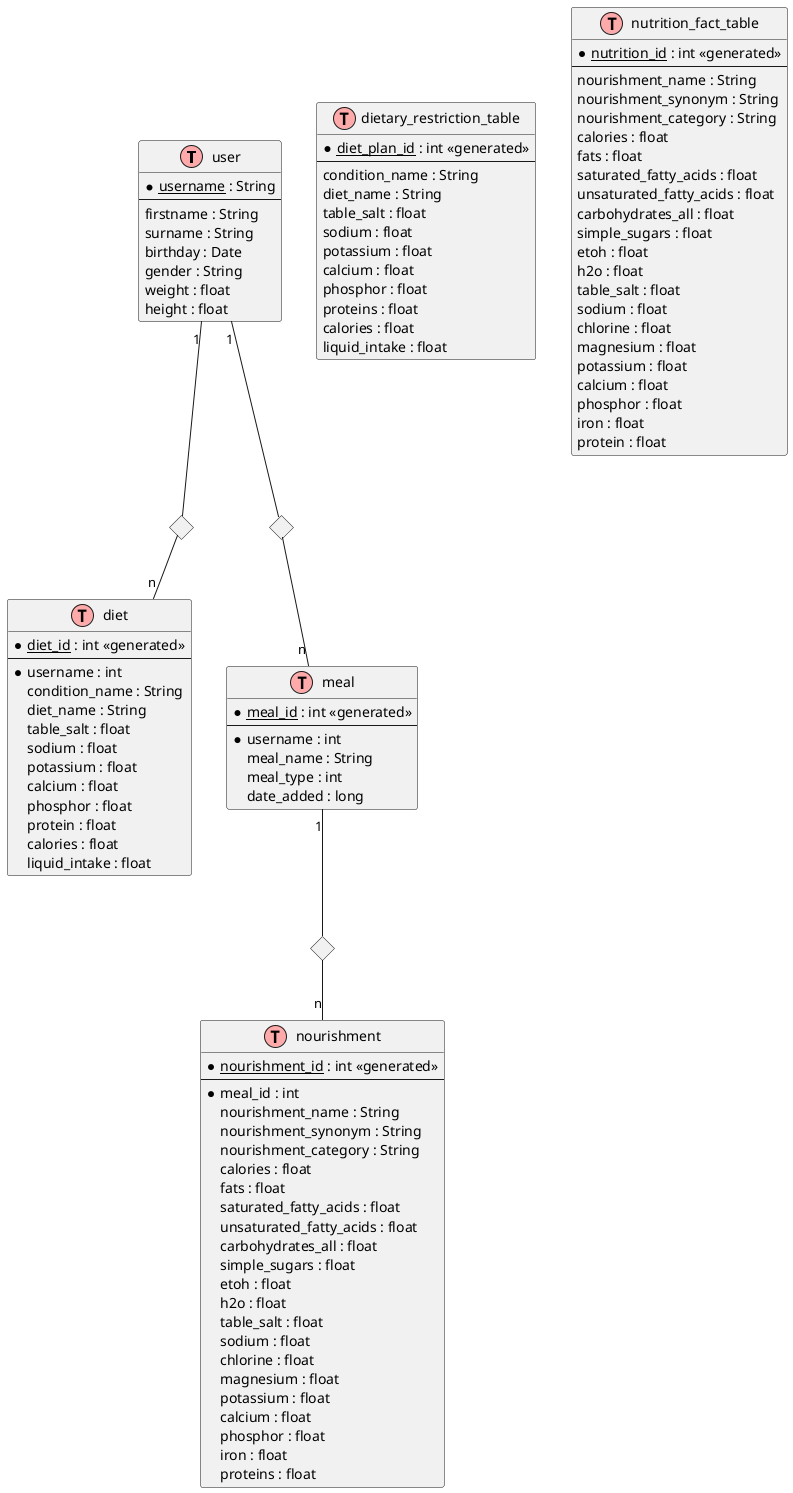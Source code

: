 @startuml

!define table(x) class x << (T,#FFAAAA) >>
!define primary_key(x) <u>x</u>
hide methods
hide stereotypes

table(user) {
    *primary_key(username) : String
    --
    firstname : String
    surname : String
    birthday : Date
    gender : String
    weight : float
    height : float
}

table(diet) {
    *primary_key(diet_id) : int <<generated>>
    --
    *username : int
    condition_name : String
    diet_name : String
    table_salt : float
    sodium : float
    potassium : float
    calcium : float
    phosphor : float
    protein : float
    calories : float
    liquid_intake : float
}

table(meal) {
    *primary_key(meal_id) : int <<generated>>
    --
    *username : int
    meal_name : String
    meal_type : int
    date_added : long
}

table(nourishment) {
    *primary_key(nourishment_id) : int <<generated>>
    --
    *meal_id : int
    nourishment_name : String
    nourishment_synonym : String
    nourishment_category : String
    calories : float
    fats : float
    saturated_fatty_acids : float
    unsaturated_fatty_acids : float
    carbohydrates_all : float
    simple_sugars : float
    etoh : float
    h2o : float
    table_salt : float
    sodium : float
    chlorine : float
    magnesium : float
    potassium : float
    calcium : float
    phosphor : float
    iron : float
    proteins : float
}

table(dietary_restriction_table) {
    *primary_key(diet_plan_id) : int <<generated>>
    --
    condition_name : String
    diet_name : String
    table_salt : float
    sodium : float
    potassium : float
    calcium : float
    phosphor : float
    proteins : float
    calories : float
    liquid_intake : float
}

table(nutrition_fact_table) {
    *primary_key(nutrition_id) : int <<generated>>
    --
    nourishment_name : String
    nourishment_synonym : String
    nourishment_category : String
    calories : float
    fats : float
    saturated_fatty_acids : float
    unsaturated_fatty_acids : float
    carbohydrates_all : float
    simple_sugars : float
    etoh : float
    h2o : float
    table_salt : float
    sodium : float
    chlorine : float
    magnesium : float
    potassium : float
    calcium : float
    phosphor : float
    iron : float
    protein : float
}

<> diamond1
<> diamond2
<> diamond3

user "1" -- diamond1
diamond1 -- "n" diet

user "1" -- diamond2
diamond2 -- "n" meal

meal "1" -- diamond3
diamond3 -- "n" nourishment

@enduml
